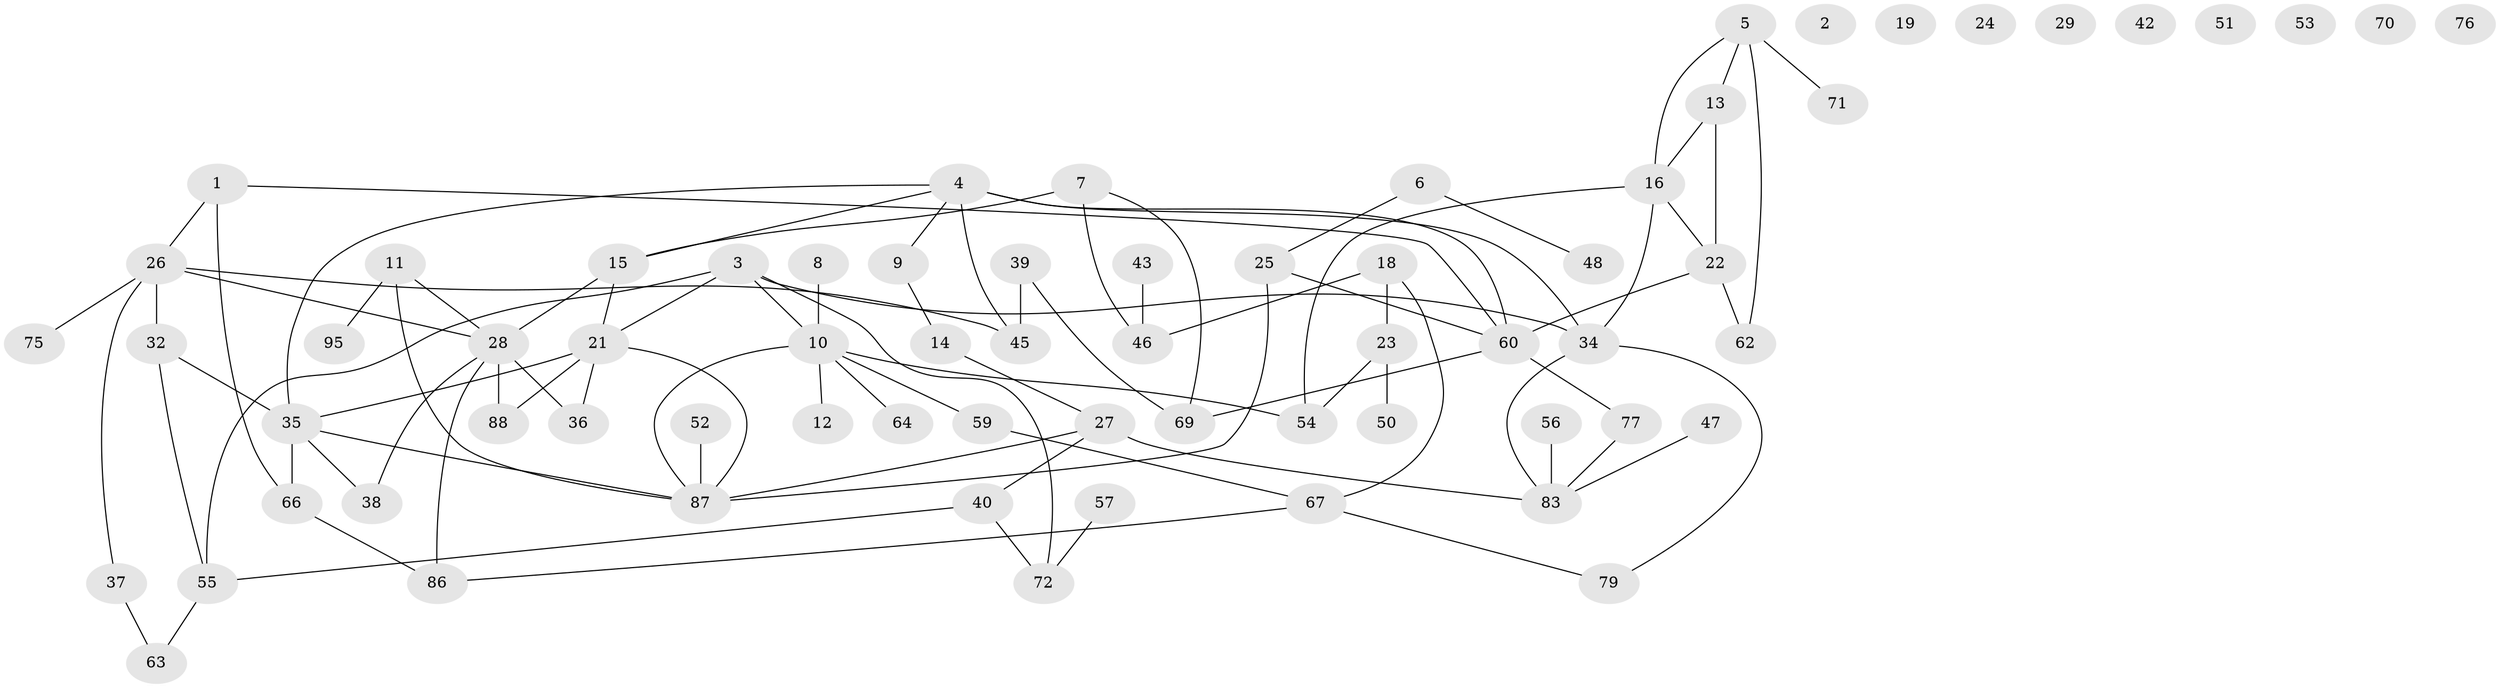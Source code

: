 // original degree distribution, {2: 0.19791666666666666, 0: 0.07291666666666667, 4: 0.13541666666666666, 3: 0.3020833333333333, 1: 0.20833333333333334, 5: 0.052083333333333336, 6: 0.03125}
// Generated by graph-tools (version 1.1) at 2025/41/03/06/25 10:41:21]
// undirected, 69 vertices, 91 edges
graph export_dot {
graph [start="1"]
  node [color=gray90,style=filled];
  1 [super="+33"];
  2;
  3 [super="+73"];
  4 [super="+80"];
  5 [super="+58"];
  6 [super="+91"];
  7 [super="+78"];
  8;
  9 [super="+17"];
  10 [super="+68"];
  11;
  12;
  13;
  14;
  15;
  16 [super="+20"];
  18;
  19;
  21;
  22 [super="+41"];
  23;
  24;
  25;
  26 [super="+49"];
  27 [super="+31"];
  28 [super="+30"];
  29;
  32;
  34 [super="+92"];
  35 [super="+61"];
  36;
  37;
  38;
  39 [super="+81"];
  40;
  42 [super="+44"];
  43;
  45 [super="+74"];
  46;
  47;
  48;
  50;
  51;
  52;
  53;
  54;
  55 [super="+82"];
  56;
  57;
  59;
  60 [super="+65"];
  62;
  63;
  64;
  66 [super="+94"];
  67 [super="+93"];
  69;
  70;
  71;
  72;
  75;
  76 [super="+85"];
  77;
  79;
  83 [super="+84"];
  86 [super="+89"];
  87 [super="+90"];
  88 [super="+96"];
  95;
  1 -- 26;
  1 -- 66;
  1 -- 60;
  3 -- 21;
  3 -- 34;
  3 -- 55;
  3 -- 72;
  3 -- 10;
  4 -- 9;
  4 -- 15;
  4 -- 60 [weight=2];
  4 -- 34;
  4 -- 35;
  4 -- 45;
  5 -- 16;
  5 -- 13;
  5 -- 62;
  5 -- 71;
  6 -- 48;
  6 -- 25;
  7 -- 46;
  7 -- 69;
  7 -- 15;
  8 -- 10;
  9 -- 14;
  10 -- 54;
  10 -- 59;
  10 -- 64;
  10 -- 87;
  10 -- 12;
  11 -- 95;
  11 -- 87;
  11 -- 28;
  13 -- 16;
  13 -- 22;
  14 -- 27;
  15 -- 21;
  15 -- 28;
  16 -- 54 [weight=2];
  16 -- 22;
  16 -- 34;
  18 -- 23;
  18 -- 46;
  18 -- 67;
  21 -- 35;
  21 -- 36;
  21 -- 87;
  21 -- 88;
  22 -- 60;
  22 -- 62;
  23 -- 50;
  23 -- 54;
  25 -- 87;
  25 -- 60;
  26 -- 32;
  26 -- 75;
  26 -- 28;
  26 -- 37;
  26 -- 45;
  27 -- 87;
  27 -- 40;
  27 -- 83;
  28 -- 36;
  28 -- 88;
  28 -- 38;
  28 -- 86;
  32 -- 55;
  32 -- 35;
  34 -- 79;
  34 -- 83;
  35 -- 38;
  35 -- 87;
  35 -- 66;
  37 -- 63;
  39 -- 69;
  39 -- 45;
  40 -- 55;
  40 -- 72;
  43 -- 46;
  47 -- 83;
  52 -- 87;
  55 -- 63;
  56 -- 83;
  57 -- 72;
  59 -- 67;
  60 -- 69;
  60 -- 77;
  66 -- 86;
  67 -- 79;
  67 -- 86;
  77 -- 83;
}
